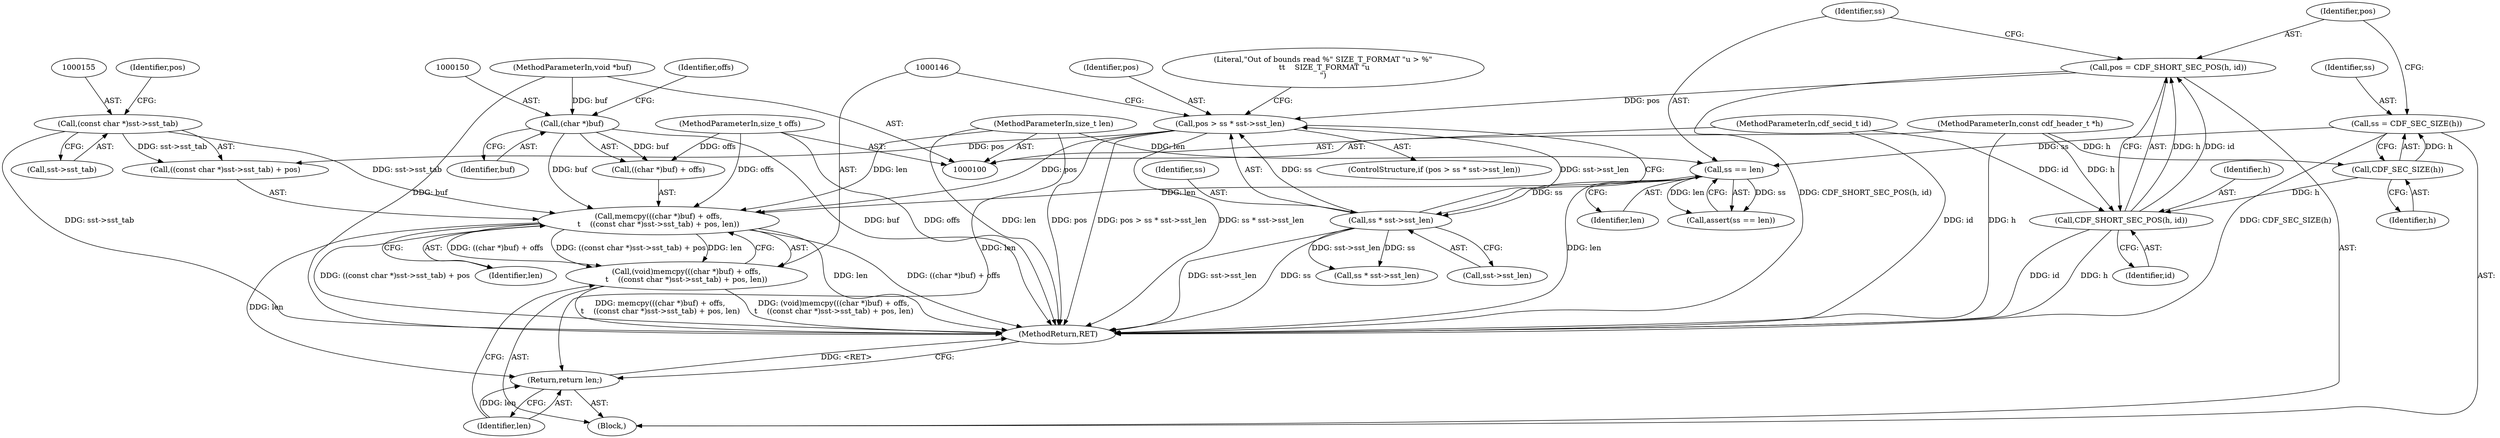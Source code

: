 digraph "1_file_1aec04dbf8a24b8a6ba64c4f74efa0628e36db0b_0@API" {
"1000147" [label="(Call,memcpy(((char *)buf) + offs,\n\t    ((const char *)sst->sst_tab) + pos, len))"];
"1000149" [label="(Call,(char *)buf)"];
"1000102" [label="(MethodParameterIn,void *buf)"];
"1000103" [label="(MethodParameterIn,size_t offs)"];
"1000154" [label="(Call,(const char *)sst->sst_tab)"];
"1000124" [label="(Call,pos > ss * sst->sst_len)"];
"1000114" [label="(Call,pos = CDF_SHORT_SEC_POS(h, id))"];
"1000116" [label="(Call,CDF_SHORT_SEC_POS(h, id))"];
"1000111" [label="(Call,CDF_SEC_SIZE(h))"];
"1000105" [label="(MethodParameterIn,const cdf_header_t *h)"];
"1000106" [label="(MethodParameterIn,cdf_secid_t id)"];
"1000126" [label="(Call,ss * sst->sst_len)"];
"1000120" [label="(Call,ss == len)"];
"1000109" [label="(Call,ss = CDF_SEC_SIZE(h))"];
"1000104" [label="(MethodParameterIn,size_t len)"];
"1000145" [label="(Call,(void)memcpy(((char *)buf) + offs,\n\t    ((const char *)sst->sst_tab) + pos, len))"];
"1000161" [label="(Return,return len;)"];
"1000104" [label="(MethodParameterIn,size_t len)"];
"1000125" [label="(Identifier,pos)"];
"1000110" [label="(Identifier,ss)"];
"1000154" [label="(Call,(const char *)sst->sst_tab)"];
"1000148" [label="(Call,((char *)buf) + offs)"];
"1000116" [label="(Call,CDF_SHORT_SEC_POS(h, id))"];
"1000117" [label="(Identifier,h)"];
"1000109" [label="(Call,ss = CDF_SEC_SIZE(h))"];
"1000159" [label="(Identifier,pos)"];
"1000102" [label="(MethodParameterIn,void *buf)"];
"1000128" [label="(Call,sst->sst_len)"];
"1000147" [label="(Call,memcpy(((char *)buf) + offs,\n\t    ((const char *)sst->sst_tab) + pos, len))"];
"1000112" [label="(Identifier,h)"];
"1000145" [label="(Call,(void)memcpy(((char *)buf) + offs,\n\t    ((const char *)sst->sst_tab) + pos, len))"];
"1000103" [label="(MethodParameterIn,size_t offs)"];
"1000127" [label="(Identifier,ss)"];
"1000119" [label="(Call,assert(ss == len))"];
"1000121" [label="(Identifier,ss)"];
"1000151" [label="(Identifier,buf)"];
"1000122" [label="(Identifier,len)"];
"1000152" [label="(Identifier,offs)"];
"1000153" [label="(Call,((const char *)sst->sst_tab) + pos)"];
"1000114" [label="(Call,pos = CDF_SHORT_SEC_POS(h, id))"];
"1000124" [label="(Call,pos > ss * sst->sst_len)"];
"1000156" [label="(Call,sst->sst_tab)"];
"1000118" [label="(Identifier,id)"];
"1000149" [label="(Call,(char *)buf)"];
"1000163" [label="(MethodReturn,RET)"];
"1000160" [label="(Identifier,len)"];
"1000105" [label="(MethodParameterIn,const cdf_header_t *h)"];
"1000162" [label="(Identifier,len)"];
"1000107" [label="(Block,)"];
"1000111" [label="(Call,CDF_SEC_SIZE(h))"];
"1000120" [label="(Call,ss == len)"];
"1000123" [label="(ControlStructure,if (pos > ss * sst->sst_len))"];
"1000134" [label="(Literal,\"Out of bounds read %\" SIZE_T_FORMAT \"u > %\"\n \t\t    SIZE_T_FORMAT \"u\n\")"];
"1000137" [label="(Call,ss * sst->sst_len)"];
"1000161" [label="(Return,return len;)"];
"1000106" [label="(MethodParameterIn,cdf_secid_t id)"];
"1000115" [label="(Identifier,pos)"];
"1000126" [label="(Call,ss * sst->sst_len)"];
"1000147" -> "1000145"  [label="AST: "];
"1000147" -> "1000160"  [label="CFG: "];
"1000148" -> "1000147"  [label="AST: "];
"1000153" -> "1000147"  [label="AST: "];
"1000160" -> "1000147"  [label="AST: "];
"1000145" -> "1000147"  [label="CFG: "];
"1000147" -> "1000163"  [label="DDG: len"];
"1000147" -> "1000163"  [label="DDG: ((char *)buf) + offs"];
"1000147" -> "1000163"  [label="DDG: ((const char *)sst->sst_tab) + pos"];
"1000147" -> "1000145"  [label="DDG: ((char *)buf) + offs"];
"1000147" -> "1000145"  [label="DDG: ((const char *)sst->sst_tab) + pos"];
"1000147" -> "1000145"  [label="DDG: len"];
"1000149" -> "1000147"  [label="DDG: buf"];
"1000103" -> "1000147"  [label="DDG: offs"];
"1000154" -> "1000147"  [label="DDG: sst->sst_tab"];
"1000124" -> "1000147"  [label="DDG: pos"];
"1000120" -> "1000147"  [label="DDG: len"];
"1000104" -> "1000147"  [label="DDG: len"];
"1000147" -> "1000161"  [label="DDG: len"];
"1000149" -> "1000148"  [label="AST: "];
"1000149" -> "1000151"  [label="CFG: "];
"1000150" -> "1000149"  [label="AST: "];
"1000151" -> "1000149"  [label="AST: "];
"1000152" -> "1000149"  [label="CFG: "];
"1000149" -> "1000163"  [label="DDG: buf"];
"1000149" -> "1000148"  [label="DDG: buf"];
"1000102" -> "1000149"  [label="DDG: buf"];
"1000102" -> "1000100"  [label="AST: "];
"1000102" -> "1000163"  [label="DDG: buf"];
"1000103" -> "1000100"  [label="AST: "];
"1000103" -> "1000163"  [label="DDG: offs"];
"1000103" -> "1000148"  [label="DDG: offs"];
"1000154" -> "1000153"  [label="AST: "];
"1000154" -> "1000156"  [label="CFG: "];
"1000155" -> "1000154"  [label="AST: "];
"1000156" -> "1000154"  [label="AST: "];
"1000159" -> "1000154"  [label="CFG: "];
"1000154" -> "1000163"  [label="DDG: sst->sst_tab"];
"1000154" -> "1000153"  [label="DDG: sst->sst_tab"];
"1000124" -> "1000123"  [label="AST: "];
"1000124" -> "1000126"  [label="CFG: "];
"1000125" -> "1000124"  [label="AST: "];
"1000126" -> "1000124"  [label="AST: "];
"1000134" -> "1000124"  [label="CFG: "];
"1000146" -> "1000124"  [label="CFG: "];
"1000124" -> "1000163"  [label="DDG: ss * sst->sst_len"];
"1000124" -> "1000163"  [label="DDG: pos"];
"1000124" -> "1000163"  [label="DDG: pos > ss * sst->sst_len"];
"1000114" -> "1000124"  [label="DDG: pos"];
"1000126" -> "1000124"  [label="DDG: ss"];
"1000126" -> "1000124"  [label="DDG: sst->sst_len"];
"1000124" -> "1000153"  [label="DDG: pos"];
"1000114" -> "1000107"  [label="AST: "];
"1000114" -> "1000116"  [label="CFG: "];
"1000115" -> "1000114"  [label="AST: "];
"1000116" -> "1000114"  [label="AST: "];
"1000121" -> "1000114"  [label="CFG: "];
"1000114" -> "1000163"  [label="DDG: CDF_SHORT_SEC_POS(h, id)"];
"1000116" -> "1000114"  [label="DDG: h"];
"1000116" -> "1000114"  [label="DDG: id"];
"1000116" -> "1000118"  [label="CFG: "];
"1000117" -> "1000116"  [label="AST: "];
"1000118" -> "1000116"  [label="AST: "];
"1000116" -> "1000163"  [label="DDG: id"];
"1000116" -> "1000163"  [label="DDG: h"];
"1000111" -> "1000116"  [label="DDG: h"];
"1000105" -> "1000116"  [label="DDG: h"];
"1000106" -> "1000116"  [label="DDG: id"];
"1000111" -> "1000109"  [label="AST: "];
"1000111" -> "1000112"  [label="CFG: "];
"1000112" -> "1000111"  [label="AST: "];
"1000109" -> "1000111"  [label="CFG: "];
"1000111" -> "1000109"  [label="DDG: h"];
"1000105" -> "1000111"  [label="DDG: h"];
"1000105" -> "1000100"  [label="AST: "];
"1000105" -> "1000163"  [label="DDG: h"];
"1000106" -> "1000100"  [label="AST: "];
"1000106" -> "1000163"  [label="DDG: id"];
"1000126" -> "1000128"  [label="CFG: "];
"1000127" -> "1000126"  [label="AST: "];
"1000128" -> "1000126"  [label="AST: "];
"1000126" -> "1000163"  [label="DDG: ss"];
"1000126" -> "1000163"  [label="DDG: sst->sst_len"];
"1000120" -> "1000126"  [label="DDG: ss"];
"1000126" -> "1000137"  [label="DDG: ss"];
"1000126" -> "1000137"  [label="DDG: sst->sst_len"];
"1000120" -> "1000119"  [label="AST: "];
"1000120" -> "1000122"  [label="CFG: "];
"1000121" -> "1000120"  [label="AST: "];
"1000122" -> "1000120"  [label="AST: "];
"1000119" -> "1000120"  [label="CFG: "];
"1000120" -> "1000163"  [label="DDG: len"];
"1000120" -> "1000119"  [label="DDG: ss"];
"1000120" -> "1000119"  [label="DDG: len"];
"1000109" -> "1000120"  [label="DDG: ss"];
"1000104" -> "1000120"  [label="DDG: len"];
"1000109" -> "1000107"  [label="AST: "];
"1000110" -> "1000109"  [label="AST: "];
"1000115" -> "1000109"  [label="CFG: "];
"1000109" -> "1000163"  [label="DDG: CDF_SEC_SIZE(h)"];
"1000104" -> "1000100"  [label="AST: "];
"1000104" -> "1000163"  [label="DDG: len"];
"1000104" -> "1000161"  [label="DDG: len"];
"1000145" -> "1000107"  [label="AST: "];
"1000146" -> "1000145"  [label="AST: "];
"1000162" -> "1000145"  [label="CFG: "];
"1000145" -> "1000163"  [label="DDG: (void)memcpy(((char *)buf) + offs,\n\t    ((const char *)sst->sst_tab) + pos, len)"];
"1000145" -> "1000163"  [label="DDG: memcpy(((char *)buf) + offs,\n\t    ((const char *)sst->sst_tab) + pos, len)"];
"1000161" -> "1000107"  [label="AST: "];
"1000161" -> "1000162"  [label="CFG: "];
"1000162" -> "1000161"  [label="AST: "];
"1000163" -> "1000161"  [label="CFG: "];
"1000161" -> "1000163"  [label="DDG: <RET>"];
"1000162" -> "1000161"  [label="DDG: len"];
}
